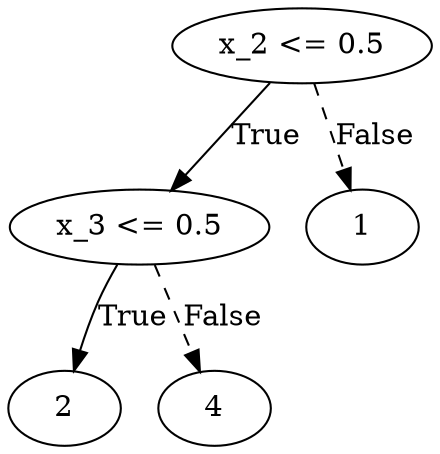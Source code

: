 digraph {
0 [label="x_2 <= 0.5"];
1 [label="x_3 <= 0.5"];
2 [label="2"];
1 -> 2 [label="True"];
3 [label="4"];
1 -> 3 [style="dashed", label="False"];
0 -> 1 [label="True"];
4 [label="1"];
0 -> 4 [style="dashed", label="False"];

}